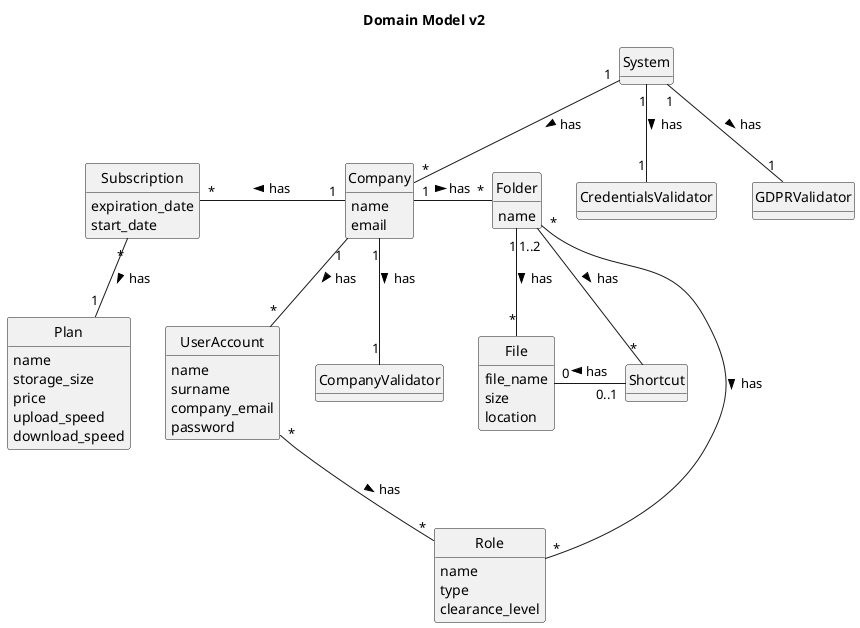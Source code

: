 @startuml
'https://plantuml.com/class-diagram
Title Domain Model v2
hide circle
hide methods

class CredentialsValidator{

}
class GDPRValidator{

}
class CompanyValidator{

}
class Company{
    name
    email
}
class System{

}
class Subscription{
    expiration_date
    start_date
}
class Plan{
    name
    storage_size
    price
    upload_speed
    download_speed
}

class Role{
    name
    type
    clearance_level
}

class UserAccount {
    name
    surname
    company_email
    password
}

class Folder {
    name
}

class File {
    file_name
    size
    location
}

class Shortcut {

}

Company "1" -left- "*" Subscription: has >
Company "1" -down- "*" UserAccount: has >
System "1" -down- "1" CredentialsValidator: has >
System "1" -down- "1" GDPRValidator: has >
Company "1" -down- "1" CompanyValidator: has >
System "1" -down- "*" Company: has >
UserAccount "*" -down- "*" Role: has >
Subscription "*" -down- "1" Plan: has >
Folder "1" -down- "*" File: has >
Folder "1..2" -down- "*" Shortcut: has >
File "0" -right- "0..1" Shortcut: has <
Company "1" - "*" Folder: has >
Folder "*" - "*" Role: has >

@enduml